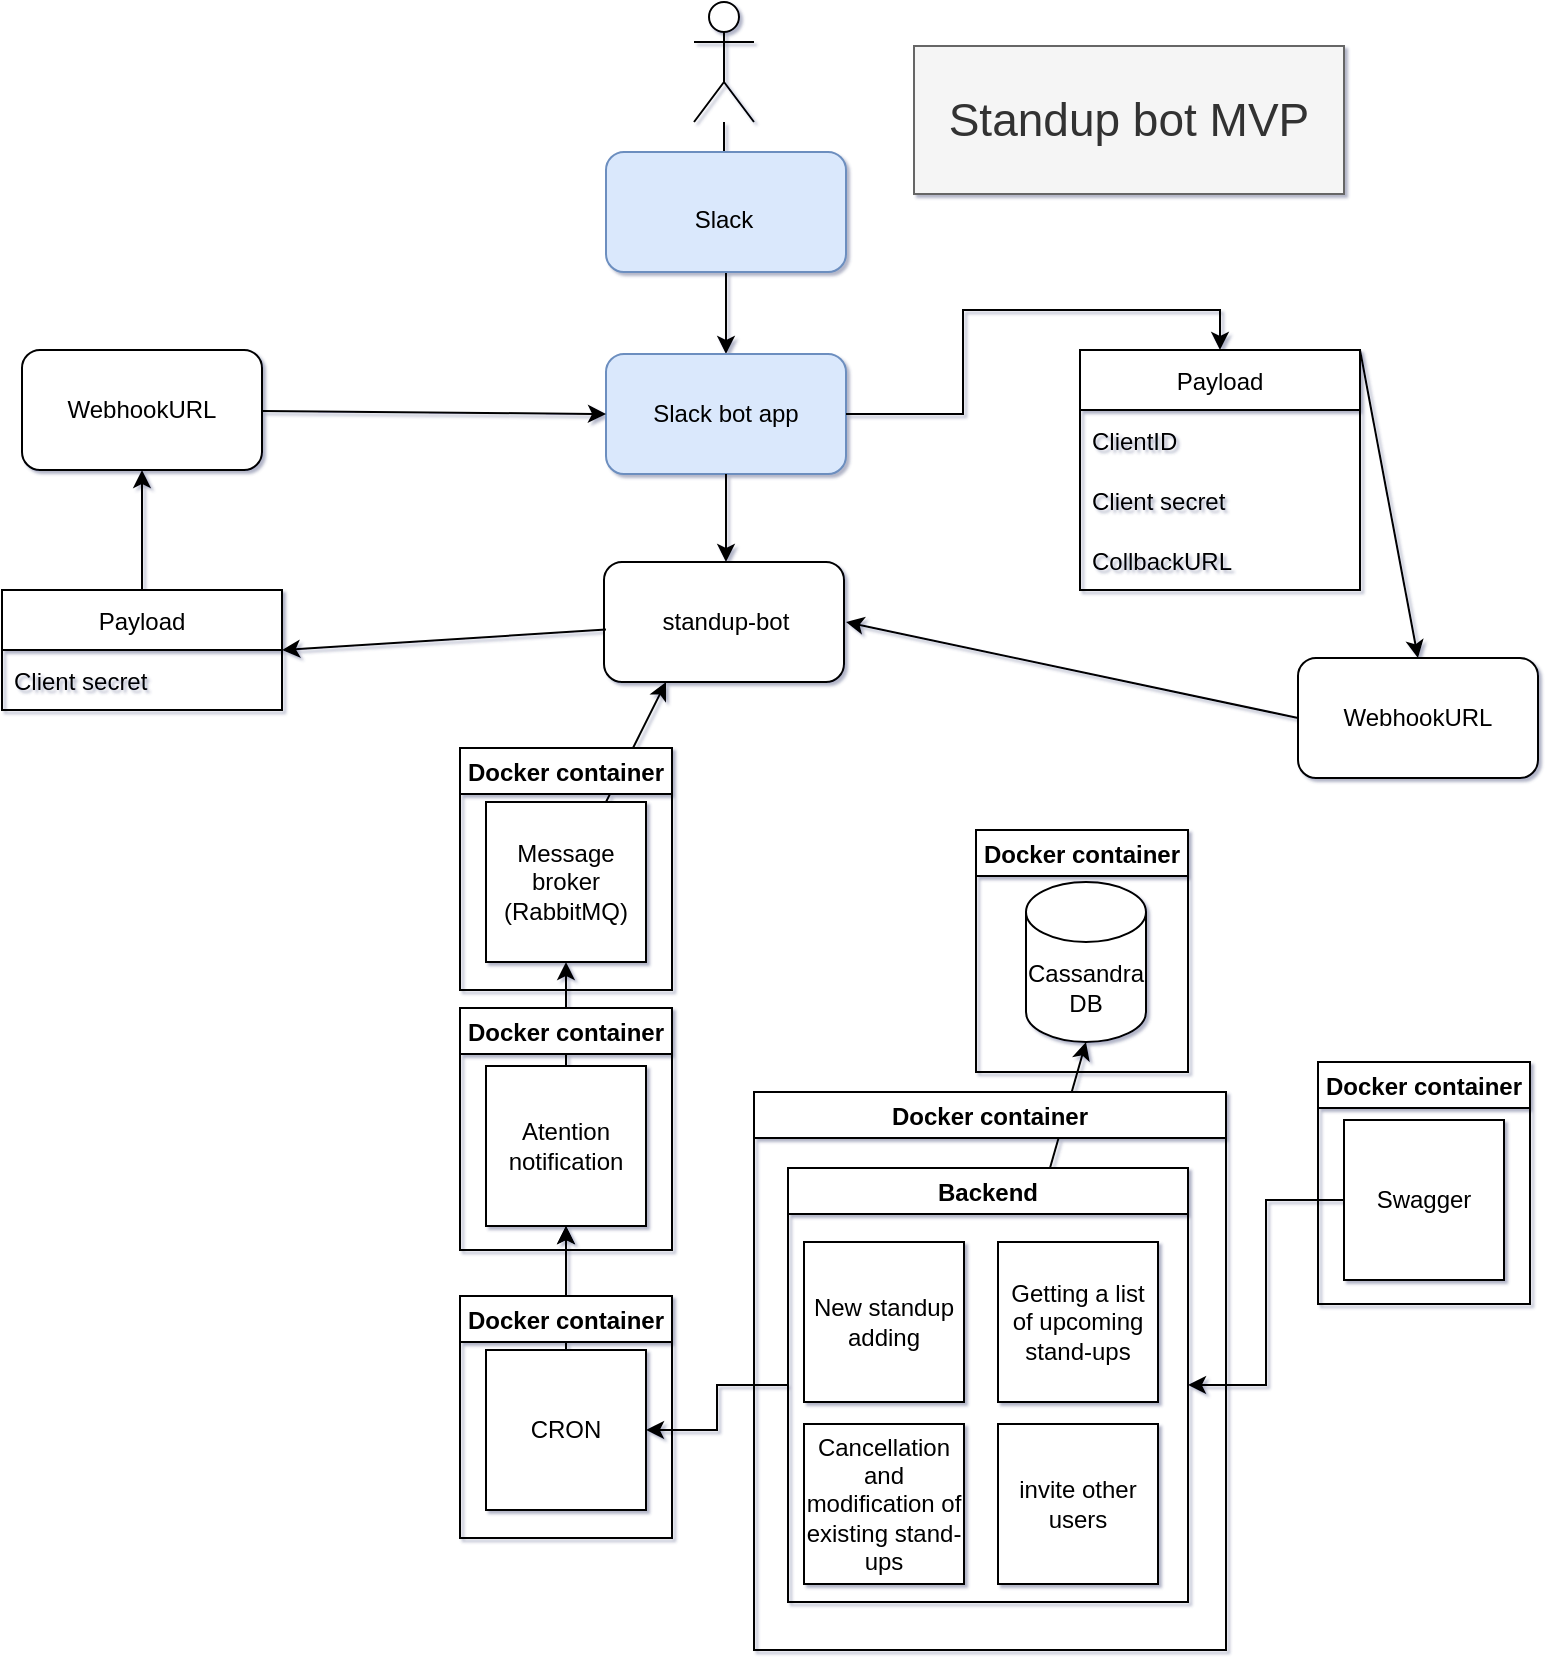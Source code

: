 <mxfile version="16.5.6" type="google"><diagram id="xQ0DqMonPrWsGLjBytuA" name="Page-1"><mxGraphModel dx="1038" dy="585" grid="0" gridSize="10" guides="1" tooltips="1" connect="1" arrows="1" fold="1" page="1" pageScale="1" pageWidth="827" pageHeight="1169" background="none" math="0" shadow="1"><root><mxCell id="0"/><mxCell id="1" parent="0"/><mxCell id="1aYMoBRV0oab6Vn9dIT5-6" style="edgeStyle=orthogonalEdgeStyle;rounded=0;orthogonalLoop=1;jettySize=auto;html=1;entryX=0.5;entryY=0;entryDx=0;entryDy=0;" parent="1" source="1aYMoBRV0oab6Vn9dIT5-1" target="1aYMoBRV0oab6Vn9dIT5-4" edge="1"><mxGeometry relative="1" as="geometry"/></mxCell><mxCell id="1aYMoBRV0oab6Vn9dIT5-1" value="" style="shape=umlActor;verticalLabelPosition=bottom;verticalAlign=top;html=1;outlineConnect=0;" parent="1" vertex="1"><mxGeometry x="384" y="40" width="30" height="60" as="geometry"/></mxCell><mxCell id="1aYMoBRV0oab6Vn9dIT5-4" value="" style="rounded=1;whiteSpace=wrap;html=1;fillColor=#dae8fc;strokeColor=#6c8ebf;" parent="1" vertex="1"><mxGeometry x="340" y="216" width="120" height="60" as="geometry"/></mxCell><mxCell id="1aYMoBRV0oab6Vn9dIT5-10" style="edgeStyle=orthogonalEdgeStyle;rounded=0;orthogonalLoop=1;jettySize=auto;html=1;entryX=0.5;entryY=0;entryDx=0;entryDy=0;" parent="1" source="1aYMoBRV0oab6Vn9dIT5-7" target="1aYMoBRV0oab6Vn9dIT5-9" edge="1"><mxGeometry relative="1" as="geometry"/></mxCell><mxCell id="TcXv-qpy_AysRfmPo2_t-7" style="edgeStyle=orthogonalEdgeStyle;rounded=0;orthogonalLoop=1;jettySize=auto;html=1;entryX=0.5;entryY=0;entryDx=0;entryDy=0;fontSize=12;" parent="1" source="1aYMoBRV0oab6Vn9dIT5-7" target="TcXv-qpy_AysRfmPo2_t-3" edge="1"><mxGeometry relative="1" as="geometry"/></mxCell><mxCell id="1aYMoBRV0oab6Vn9dIT5-7" value="Slack bot app" style="text;html=1;strokeColor=none;fillColor=none;align=center;verticalAlign=middle;whiteSpace=wrap;rounded=0;" parent="1" vertex="1"><mxGeometry x="340" y="216" width="120" height="60" as="geometry"/></mxCell><mxCell id="1aYMoBRV0oab6Vn9dIT5-8" value="" style="rounded=1;whiteSpace=wrap;html=1;" parent="1" vertex="1"><mxGeometry x="339" y="320" width="120" height="60" as="geometry"/></mxCell><mxCell id="TcXv-qpy_AysRfmPo2_t-24" style="edgeStyle=none;rounded=0;orthogonalLoop=1;jettySize=auto;html=1;entryX=1;entryY=0.5;entryDx=0;entryDy=0;fontSize=12;" parent="1" source="1aYMoBRV0oab6Vn9dIT5-9" target="TcXv-qpy_AysRfmPo2_t-16" edge="1"><mxGeometry relative="1" as="geometry"/></mxCell><mxCell id="1aYMoBRV0oab6Vn9dIT5-9" value="standup-bot" style="text;html=1;strokeColor=none;fillColor=none;align=center;verticalAlign=middle;whiteSpace=wrap;rounded=0;" parent="1" vertex="1"><mxGeometry x="340" y="320" width="120" height="60" as="geometry"/></mxCell><mxCell id="1aYMoBRV0oab6Vn9dIT5-11" value="Cassandra DB" style="shape=cylinder3;whiteSpace=wrap;html=1;boundedLbl=1;backgroundOutline=1;size=15;direction=east;" parent="1" vertex="1"><mxGeometry x="550" y="480" width="60" height="80" as="geometry"/></mxCell><mxCell id="TcXv-qpy_AysRfmPo2_t-29" style="edgeStyle=none;rounded=0;orthogonalLoop=1;jettySize=auto;html=1;entryX=0.25;entryY=1;entryDx=0;entryDy=0;fontSize=12;" parent="1" source="1aYMoBRV0oab6Vn9dIT5-14" target="1aYMoBRV0oab6Vn9dIT5-9" edge="1"><mxGeometry relative="1" as="geometry"/></mxCell><mxCell id="1aYMoBRV0oab6Vn9dIT5-14" value="Message broker (RabbitMQ)" style="whiteSpace=wrap;html=1;aspect=fixed;" parent="1" vertex="1"><mxGeometry x="280" y="440" width="80" height="80" as="geometry"/></mxCell><mxCell id="TcXv-qpy_AysRfmPo2_t-30" style="edgeStyle=none;rounded=0;orthogonalLoop=1;jettySize=auto;html=1;entryX=0.5;entryY=1;entryDx=0;entryDy=0;fontSize=12;" parent="1" source="1aYMoBRV0oab6Vn9dIT5-16" target="1aYMoBRV0oab6Vn9dIT5-14" edge="1"><mxGeometry relative="1" as="geometry"/></mxCell><mxCell id="1aYMoBRV0oab6Vn9dIT5-16" value="Atention notification" style="whiteSpace=wrap;html=1;aspect=fixed;" parent="1" vertex="1"><mxGeometry x="280" y="572" width="80" height="80" as="geometry"/></mxCell><mxCell id="1aYMoBRV0oab6Vn9dIT5-35" value="&lt;font style=&quot;font-size: 23px&quot;&gt;Standup bot MVP&lt;/font&gt;" style="text;html=1;strokeColor=#666666;fillColor=#f5f5f5;align=center;verticalAlign=middle;whiteSpace=wrap;rounded=0;fontColor=#333333;" parent="1" vertex="1"><mxGeometry x="494" y="62" width="215" height="74" as="geometry"/></mxCell><mxCell id="TcXv-qpy_AysRfmPo2_t-1" value="" style="rounded=1;whiteSpace=wrap;html=1;fontSize=23;fillColor=#dae8fc;strokeColor=#6c8ebf;" parent="1" vertex="1"><mxGeometry x="340" y="115" width="120" height="60" as="geometry"/></mxCell><mxCell id="TcXv-qpy_AysRfmPo2_t-2" value="&lt;font style=&quot;font-size: 12px&quot;&gt;Slack&lt;/font&gt;" style="text;html=1;strokeColor=none;fillColor=none;align=center;verticalAlign=middle;whiteSpace=wrap;rounded=0;fontSize=23;" parent="1" vertex="1"><mxGeometry x="339" y="117.5" width="120" height="55" as="geometry"/></mxCell><mxCell id="TcXv-qpy_AysRfmPo2_t-3" value="Payload" style="swimlane;fontStyle=0;childLayout=stackLayout;horizontal=1;startSize=30;horizontalStack=0;resizeParent=1;resizeParentMax=0;resizeLast=0;collapsible=1;marginBottom=0;fontSize=12;" parent="1" vertex="1"><mxGeometry x="577" y="214" width="140" height="120" as="geometry"/></mxCell><mxCell id="TcXv-qpy_AysRfmPo2_t-4" value="ClientID" style="text;strokeColor=none;fillColor=none;align=left;verticalAlign=middle;spacingLeft=4;spacingRight=4;overflow=hidden;points=[[0,0.5],[1,0.5]];portConstraint=eastwest;rotatable=0;fontSize=12;" parent="TcXv-qpy_AysRfmPo2_t-3" vertex="1"><mxGeometry y="30" width="140" height="30" as="geometry"/></mxCell><mxCell id="TcXv-qpy_AysRfmPo2_t-5" value="Client secret" style="text;strokeColor=none;fillColor=none;align=left;verticalAlign=middle;spacingLeft=4;spacingRight=4;overflow=hidden;points=[[0,0.5],[1,0.5]];portConstraint=eastwest;rotatable=0;fontSize=12;" parent="TcXv-qpy_AysRfmPo2_t-3" vertex="1"><mxGeometry y="60" width="140" height="30" as="geometry"/></mxCell><mxCell id="TcXv-qpy_AysRfmPo2_t-6" value="CollbackURL" style="text;strokeColor=none;fillColor=none;align=left;verticalAlign=middle;spacingLeft=4;spacingRight=4;overflow=hidden;points=[[0,0.5],[1,0.5]];portConstraint=eastwest;rotatable=0;fontSize=12;" parent="TcXv-qpy_AysRfmPo2_t-3" vertex="1"><mxGeometry y="90" width="140" height="30" as="geometry"/></mxCell><mxCell id="TcXv-qpy_AysRfmPo2_t-15" style="edgeStyle=none;rounded=0;orthogonalLoop=1;jettySize=auto;html=1;exitX=0;exitY=0.5;exitDx=0;exitDy=0;entryX=1;entryY=0.5;entryDx=0;entryDy=0;fontSize=12;" parent="1" source="TcXv-qpy_AysRfmPo2_t-11" target="1aYMoBRV0oab6Vn9dIT5-9" edge="1"><mxGeometry relative="1" as="geometry"/></mxCell><mxCell id="TcXv-qpy_AysRfmPo2_t-11" value="WebhookURL" style="rounded=1;whiteSpace=wrap;html=1;fontSize=12;" parent="1" vertex="1"><mxGeometry x="686" y="368" width="120" height="60" as="geometry"/></mxCell><mxCell id="TcXv-qpy_AysRfmPo2_t-14" value="" style="endArrow=classic;html=1;rounded=0;fontSize=12;exitX=1;exitY=0;exitDx=0;exitDy=0;entryX=0.5;entryY=0;entryDx=0;entryDy=0;" parent="1" source="TcXv-qpy_AysRfmPo2_t-3" target="TcXv-qpy_AysRfmPo2_t-11" edge="1"><mxGeometry width="50" height="50" relative="1" as="geometry"><mxPoint x="809" y="299" as="sourcePoint"/><mxPoint x="859" y="249" as="targetPoint"/></mxGeometry></mxCell><mxCell id="TcXv-qpy_AysRfmPo2_t-25" style="edgeStyle=none;rounded=0;orthogonalLoop=1;jettySize=auto;html=1;entryX=0.5;entryY=1;entryDx=0;entryDy=0;fontSize=12;" parent="1" source="TcXv-qpy_AysRfmPo2_t-16" target="TcXv-qpy_AysRfmPo2_t-20" edge="1"><mxGeometry relative="1" as="geometry"/></mxCell><mxCell id="TcXv-qpy_AysRfmPo2_t-16" value="Payload" style="swimlane;fontStyle=0;childLayout=stackLayout;horizontal=1;startSize=30;horizontalStack=0;resizeParent=1;resizeParentMax=0;resizeLast=0;collapsible=1;marginBottom=0;fontSize=12;" parent="1" vertex="1"><mxGeometry x="38" y="334" width="140" height="60" as="geometry"/></mxCell><mxCell id="TcXv-qpy_AysRfmPo2_t-18" value="Client secret" style="text;strokeColor=none;fillColor=none;align=left;verticalAlign=middle;spacingLeft=4;spacingRight=4;overflow=hidden;points=[[0,0.5],[1,0.5]];portConstraint=eastwest;rotatable=0;fontSize=12;" parent="TcXv-qpy_AysRfmPo2_t-16" vertex="1"><mxGeometry y="30" width="140" height="30" as="geometry"/></mxCell><mxCell id="TcXv-qpy_AysRfmPo2_t-28" style="edgeStyle=none;rounded=0;orthogonalLoop=1;jettySize=auto;html=1;entryX=0;entryY=0.5;entryDx=0;entryDy=0;fontSize=12;" parent="1" source="TcXv-qpy_AysRfmPo2_t-20" target="1aYMoBRV0oab6Vn9dIT5-7" edge="1"><mxGeometry relative="1" as="geometry"/></mxCell><mxCell id="TcXv-qpy_AysRfmPo2_t-20" value="WebhookURL" style="rounded=1;whiteSpace=wrap;html=1;fontSize=12;" parent="1" vertex="1"><mxGeometry x="48" y="214" width="120" height="60" as="geometry"/></mxCell><mxCell id="TcXv-qpy_AysRfmPo2_t-32" style="edgeStyle=none;rounded=0;orthogonalLoop=1;jettySize=auto;html=1;fontSize=12;entryX=0.5;entryY=1;entryDx=0;entryDy=0;" parent="1" source="TcXv-qpy_AysRfmPo2_t-31" target="1aYMoBRV0oab6Vn9dIT5-16" edge="1"><mxGeometry relative="1" as="geometry"><mxPoint x="329" y="659" as="targetPoint"/></mxGeometry></mxCell><mxCell id="jXysz7jOPKD_E2IDi-al-8" value="" style="edgeStyle=orthogonalEdgeStyle;rounded=0;orthogonalLoop=1;jettySize=auto;html=1;" parent="1" source="TcXv-qpy_AysRfmPo2_t-31" target="1aYMoBRV0oab6Vn9dIT5-16" edge="1"><mxGeometry relative="1" as="geometry"/></mxCell><mxCell id="TcXv-qpy_AysRfmPo2_t-31" value="CRON" style="whiteSpace=wrap;html=1;aspect=fixed;fontSize=12;" parent="1" vertex="1"><mxGeometry x="280" y="714" width="80" height="80" as="geometry"/></mxCell><mxCell id="TcXv-qpy_AysRfmPo2_t-37" style="edgeStyle=none;rounded=0;orthogonalLoop=1;jettySize=auto;html=1;entryX=0.5;entryY=1;entryDx=0;entryDy=0;entryPerimeter=0;fontSize=12;" parent="1" source="TcXv-qpy_AysRfmPo2_t-35" target="1aYMoBRV0oab6Vn9dIT5-11" edge="1"><mxGeometry relative="1" as="geometry"/></mxCell><mxCell id="zWIEXm73lgLXkXN6Sn76-3" style="edgeStyle=orthogonalEdgeStyle;rounded=0;orthogonalLoop=1;jettySize=auto;html=1;" parent="1" source="TcXv-qpy_AysRfmPo2_t-35" target="TcXv-qpy_AysRfmPo2_t-31" edge="1"><mxGeometry relative="1" as="geometry"/></mxCell><mxCell id="TcXv-qpy_AysRfmPo2_t-35" value="Backend" style="swimlane;fontSize=12;" parent="1" vertex="1"><mxGeometry x="431" y="623" width="200" height="217" as="geometry"><mxRectangle x="431" y="623" width="77" height="23" as="alternateBounds"/></mxGeometry></mxCell><mxCell id="TcXv-qpy_AysRfmPo2_t-33" value="New standup adding" style="whiteSpace=wrap;html=1;aspect=fixed;fontSize=12;" parent="TcXv-qpy_AysRfmPo2_t-35" vertex="1"><mxGeometry x="8" y="37" width="80" height="80" as="geometry"/></mxCell><mxCell id="TcXv-qpy_AysRfmPo2_t-36" value="Getting a list of upcoming stand-ups" style="whiteSpace=wrap;html=1;aspect=fixed;fontSize=12;" parent="TcXv-qpy_AysRfmPo2_t-35" vertex="1"><mxGeometry x="105" y="37" width="80" height="80" as="geometry"/></mxCell><mxCell id="zWIEXm73lgLXkXN6Sn76-1" value="Cancellation and modification of existing stand-ups" style="whiteSpace=wrap;html=1;aspect=fixed;" parent="TcXv-qpy_AysRfmPo2_t-35" vertex="1"><mxGeometry x="8" y="128" width="80" height="80" as="geometry"/></mxCell><mxCell id="jXysz7jOPKD_E2IDi-al-1" value="Docker container" style="swimlane;" parent="1" vertex="1"><mxGeometry x="525" y="454" width="106" height="121" as="geometry"/></mxCell><mxCell id="jXysz7jOPKD_E2IDi-al-2" value="Docker container" style="swimlane;" parent="1" vertex="1"><mxGeometry x="267" y="687" width="106" height="121" as="geometry"/></mxCell><mxCell id="jXysz7jOPKD_E2IDi-al-3" value="Docker container" style="swimlane;" parent="1" vertex="1"><mxGeometry x="267" y="543" width="106" height="121" as="geometry"/></mxCell><mxCell id="jXysz7jOPKD_E2IDi-al-4" value="Docker container" style="swimlane;" parent="1" vertex="1"><mxGeometry x="267" y="413" width="106" height="121" as="geometry"/></mxCell><mxCell id="jXysz7jOPKD_E2IDi-al-5" value="Docker container" style="swimlane;" parent="1" vertex="1"><mxGeometry x="414" y="585" width="236" height="279" as="geometry"/></mxCell><mxCell id="kR6fMw-OfZ-Eb--okHex-1" value="invite other users" style="whiteSpace=wrap;html=1;aspect=fixed;" vertex="1" parent="jXysz7jOPKD_E2IDi-al-5"><mxGeometry x="122" y="166" width="80" height="80" as="geometry"/></mxCell><mxCell id="jXysz7jOPKD_E2IDi-al-7" style="edgeStyle=orthogonalEdgeStyle;rounded=0;orthogonalLoop=1;jettySize=auto;html=1;entryX=1;entryY=0.5;entryDx=0;entryDy=0;" parent="1" source="jXysz7jOPKD_E2IDi-al-6" target="TcXv-qpy_AysRfmPo2_t-35" edge="1"><mxGeometry relative="1" as="geometry"/></mxCell><mxCell id="jXysz7jOPKD_E2IDi-al-6" value="Swagger" style="whiteSpace=wrap;html=1;aspect=fixed;" parent="1" vertex="1"><mxGeometry x="709" y="599" width="80" height="80" as="geometry"/></mxCell><mxCell id="jXysz7jOPKD_E2IDi-al-9" value="Docker container" style="swimlane;" parent="1" vertex="1"><mxGeometry x="696" y="570" width="106" height="121" as="geometry"/></mxCell></root></mxGraphModel></diagram></mxfile>